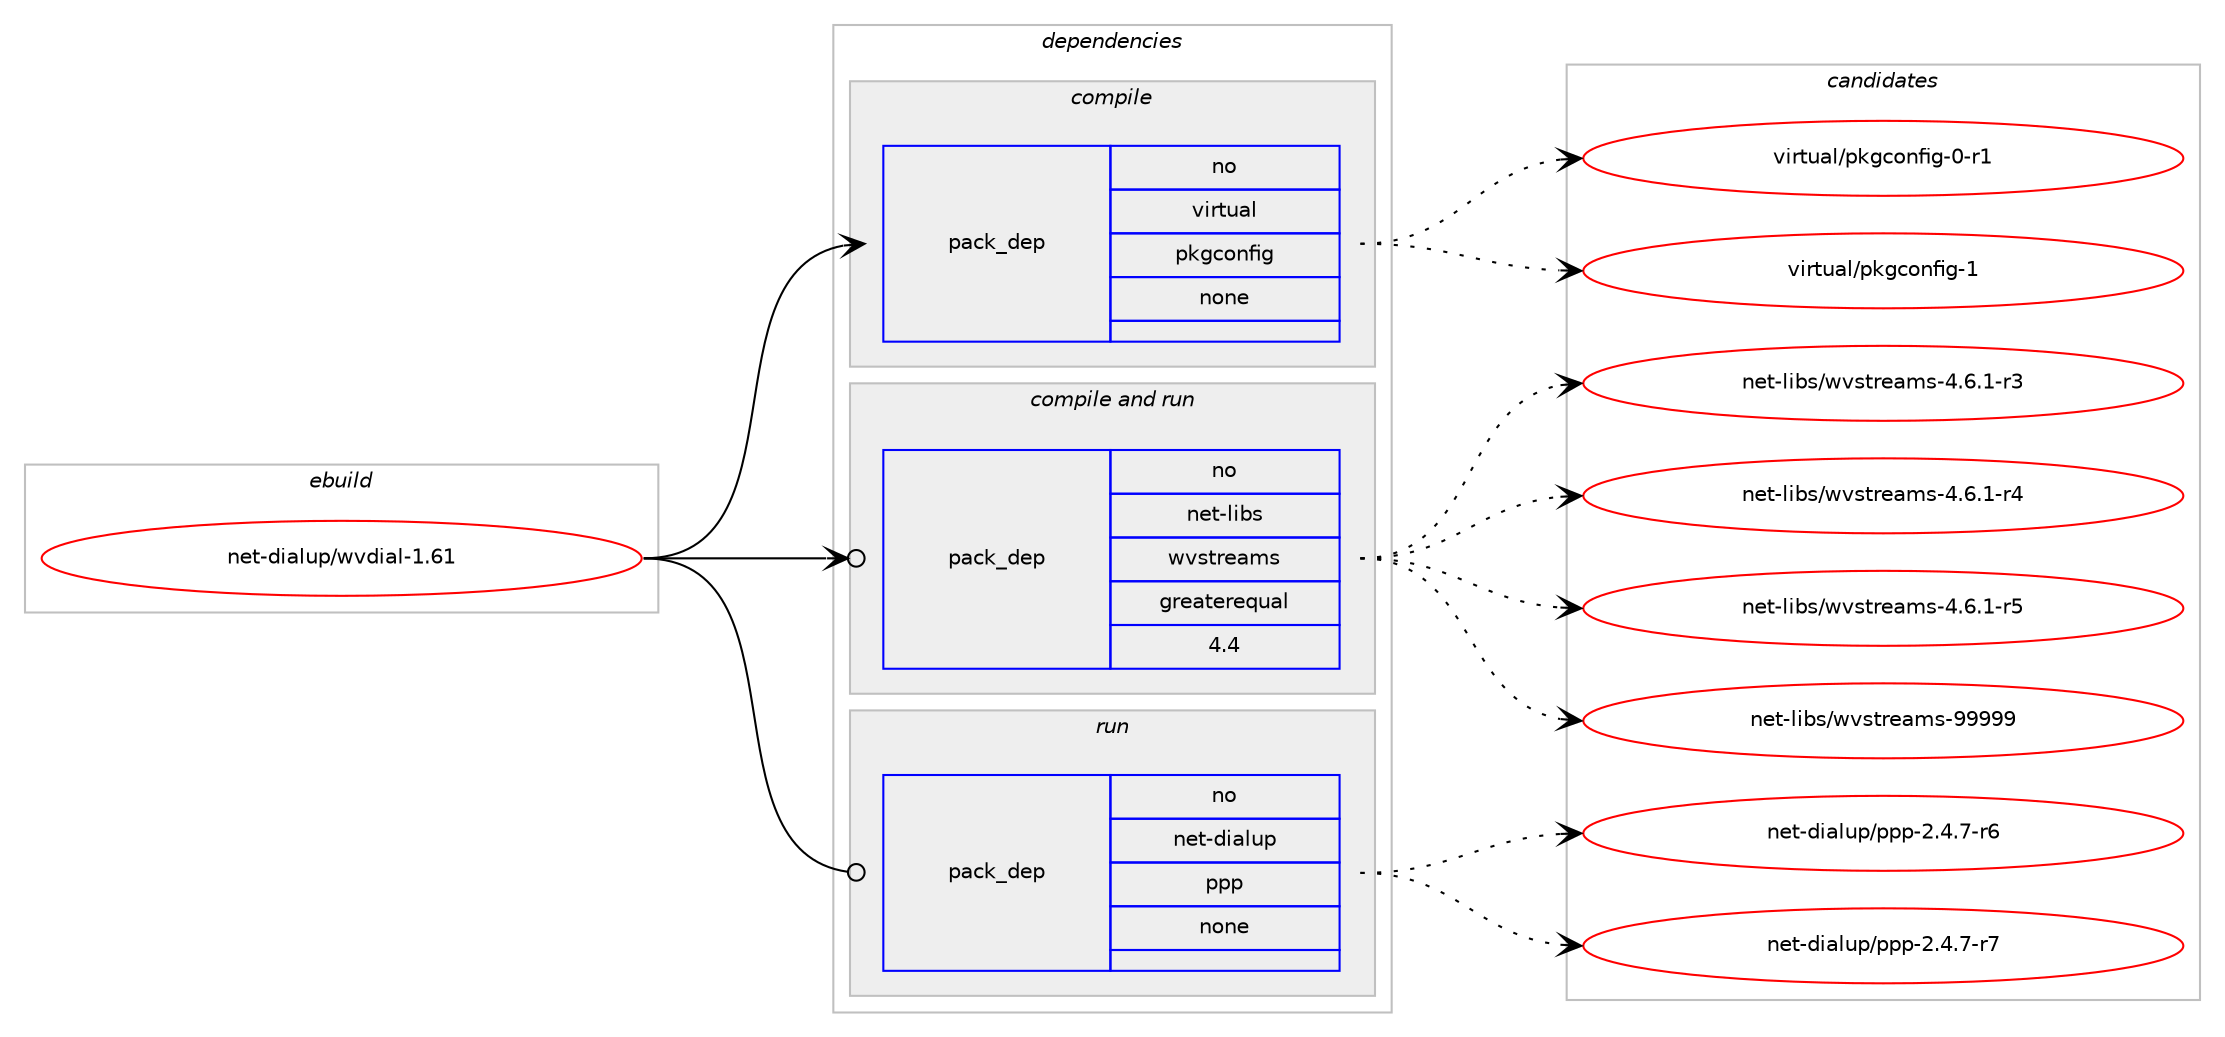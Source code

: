 digraph prolog {

# *************
# Graph options
# *************

newrank=true;
concentrate=true;
compound=true;
graph [rankdir=LR,fontname=Helvetica,fontsize=10,ranksep=1.5];#, ranksep=2.5, nodesep=0.2];
edge  [arrowhead=vee];
node  [fontname=Helvetica,fontsize=10];

# **********
# The ebuild
# **********

subgraph cluster_leftcol {
color=gray;
rank=same;
label=<<i>ebuild</i>>;
id [label="net-dialup/wvdial-1.61", color=red, width=4, href="../net-dialup/wvdial-1.61.svg"];
}

# ****************
# The dependencies
# ****************

subgraph cluster_midcol {
color=gray;
label=<<i>dependencies</i>>;
subgraph cluster_compile {
fillcolor="#eeeeee";
style=filled;
label=<<i>compile</i>>;
subgraph pack1179668 {
dependency1650060 [label=<<TABLE BORDER="0" CELLBORDER="1" CELLSPACING="0" CELLPADDING="4" WIDTH="220"><TR><TD ROWSPAN="6" CELLPADDING="30">pack_dep</TD></TR><TR><TD WIDTH="110">no</TD></TR><TR><TD>virtual</TD></TR><TR><TD>pkgconfig</TD></TR><TR><TD>none</TD></TR><TR><TD></TD></TR></TABLE>>, shape=none, color=blue];
}
id:e -> dependency1650060:w [weight=20,style="solid",arrowhead="vee"];
}
subgraph cluster_compileandrun {
fillcolor="#eeeeee";
style=filled;
label=<<i>compile and run</i>>;
subgraph pack1179669 {
dependency1650061 [label=<<TABLE BORDER="0" CELLBORDER="1" CELLSPACING="0" CELLPADDING="4" WIDTH="220"><TR><TD ROWSPAN="6" CELLPADDING="30">pack_dep</TD></TR><TR><TD WIDTH="110">no</TD></TR><TR><TD>net-libs</TD></TR><TR><TD>wvstreams</TD></TR><TR><TD>greaterequal</TD></TR><TR><TD>4.4</TD></TR></TABLE>>, shape=none, color=blue];
}
id:e -> dependency1650061:w [weight=20,style="solid",arrowhead="odotvee"];
}
subgraph cluster_run {
fillcolor="#eeeeee";
style=filled;
label=<<i>run</i>>;
subgraph pack1179670 {
dependency1650062 [label=<<TABLE BORDER="0" CELLBORDER="1" CELLSPACING="0" CELLPADDING="4" WIDTH="220"><TR><TD ROWSPAN="6" CELLPADDING="30">pack_dep</TD></TR><TR><TD WIDTH="110">no</TD></TR><TR><TD>net-dialup</TD></TR><TR><TD>ppp</TD></TR><TR><TD>none</TD></TR><TR><TD></TD></TR></TABLE>>, shape=none, color=blue];
}
id:e -> dependency1650062:w [weight=20,style="solid",arrowhead="odot"];
}
}

# **************
# The candidates
# **************

subgraph cluster_choices {
rank=same;
color=gray;
label=<<i>candidates</i>>;

subgraph choice1179668 {
color=black;
nodesep=1;
choice11810511411611797108471121071039911111010210510345484511449 [label="virtual/pkgconfig-0-r1", color=red, width=4,href="../virtual/pkgconfig-0-r1.svg"];
choice1181051141161179710847112107103991111101021051034549 [label="virtual/pkgconfig-1", color=red, width=4,href="../virtual/pkgconfig-1.svg"];
dependency1650060:e -> choice11810511411611797108471121071039911111010210510345484511449:w [style=dotted,weight="100"];
dependency1650060:e -> choice1181051141161179710847112107103991111101021051034549:w [style=dotted,weight="100"];
}
subgraph choice1179669 {
color=black;
nodesep=1;
choice110101116451081059811547119118115116114101971091154552465446494511451 [label="net-libs/wvstreams-4.6.1-r3", color=red, width=4,href="../net-libs/wvstreams-4.6.1-r3.svg"];
choice110101116451081059811547119118115116114101971091154552465446494511452 [label="net-libs/wvstreams-4.6.1-r4", color=red, width=4,href="../net-libs/wvstreams-4.6.1-r4.svg"];
choice110101116451081059811547119118115116114101971091154552465446494511453 [label="net-libs/wvstreams-4.6.1-r5", color=red, width=4,href="../net-libs/wvstreams-4.6.1-r5.svg"];
choice11010111645108105981154711911811511611410197109115455757575757 [label="net-libs/wvstreams-99999", color=red, width=4,href="../net-libs/wvstreams-99999.svg"];
dependency1650061:e -> choice110101116451081059811547119118115116114101971091154552465446494511451:w [style=dotted,weight="100"];
dependency1650061:e -> choice110101116451081059811547119118115116114101971091154552465446494511452:w [style=dotted,weight="100"];
dependency1650061:e -> choice110101116451081059811547119118115116114101971091154552465446494511453:w [style=dotted,weight="100"];
dependency1650061:e -> choice11010111645108105981154711911811511611410197109115455757575757:w [style=dotted,weight="100"];
}
subgraph choice1179670 {
color=black;
nodesep=1;
choice1101011164510010597108117112471121121124550465246554511454 [label="net-dialup/ppp-2.4.7-r6", color=red, width=4,href="../net-dialup/ppp-2.4.7-r6.svg"];
choice1101011164510010597108117112471121121124550465246554511455 [label="net-dialup/ppp-2.4.7-r7", color=red, width=4,href="../net-dialup/ppp-2.4.7-r7.svg"];
dependency1650062:e -> choice1101011164510010597108117112471121121124550465246554511454:w [style=dotted,weight="100"];
dependency1650062:e -> choice1101011164510010597108117112471121121124550465246554511455:w [style=dotted,weight="100"];
}
}

}
